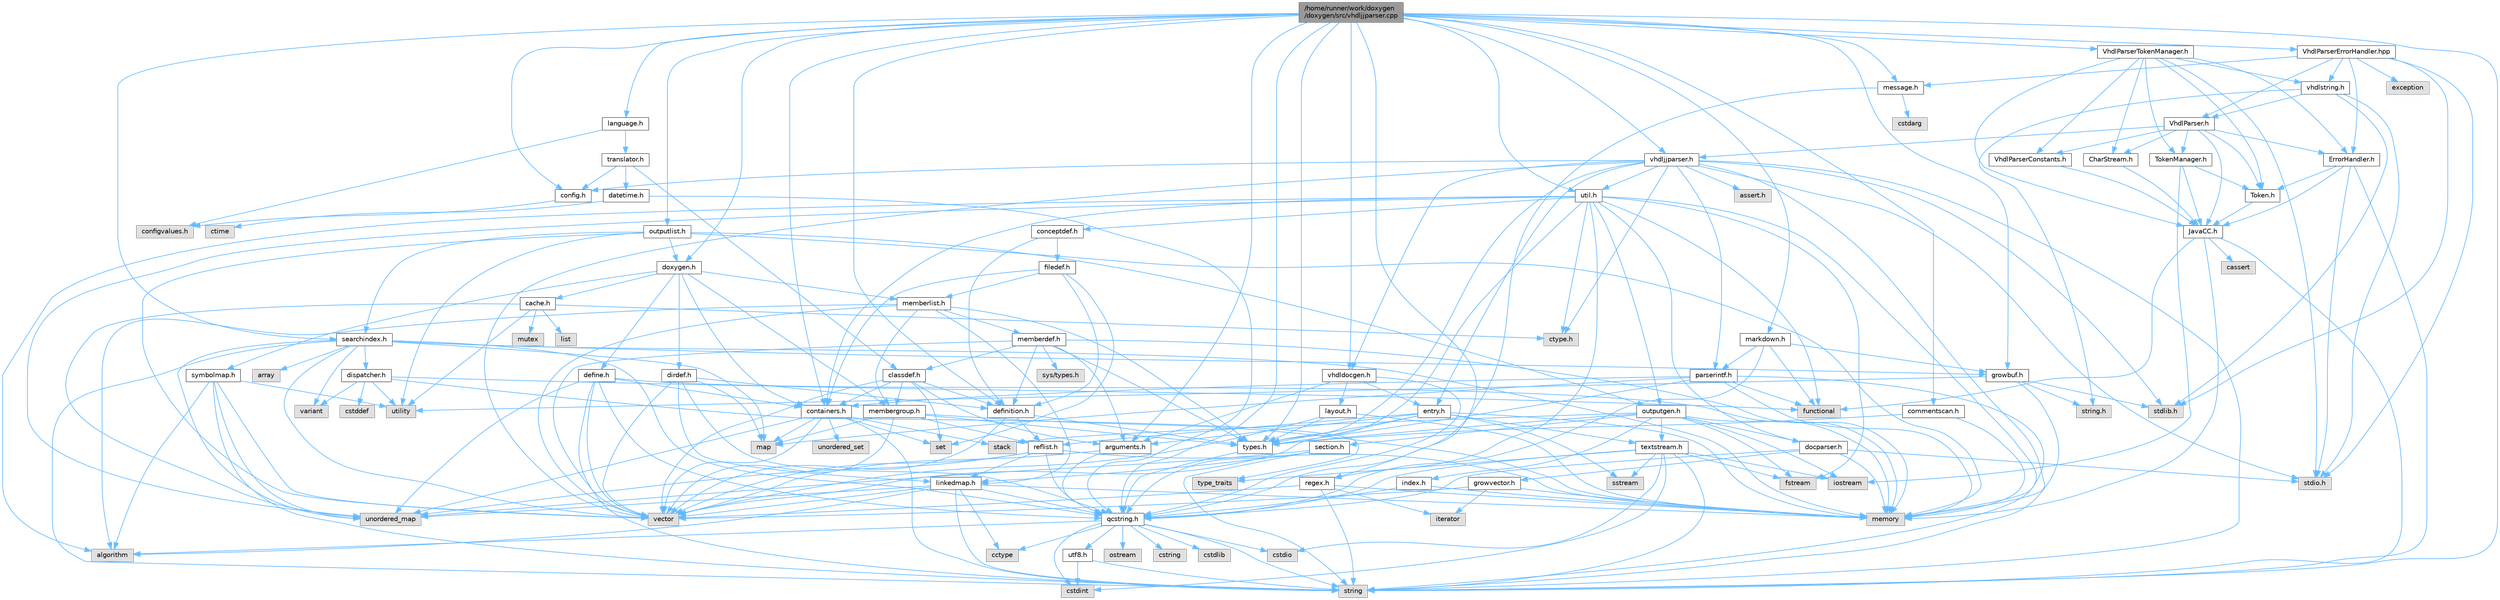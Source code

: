 digraph "/home/runner/work/doxygen/doxygen/src/vhdljjparser.cpp"
{
 // INTERACTIVE_SVG=YES
 // LATEX_PDF_SIZE
  bgcolor="transparent";
  edge [fontname=Helvetica,fontsize=10,labelfontname=Helvetica,labelfontsize=10];
  node [fontname=Helvetica,fontsize=10,shape=box,height=0.2,width=0.4];
  Node1 [label="/home/runner/work/doxygen\l/doxygen/src/vhdljjparser.cpp",height=0.2,width=0.4,color="gray40", fillcolor="grey60", style="filled", fontcolor="black",tooltip=" "];
  Node1 -> Node2 [color="steelblue1",style="solid"];
  Node2 [label="string",height=0.2,width=0.4,color="grey60", fillcolor="#E0E0E0", style="filled",tooltip=" "];
  Node1 -> Node3 [color="steelblue1",style="solid"];
  Node3 [label="qcstring.h",height=0.2,width=0.4,color="grey40", fillcolor="white", style="filled",URL="$d7/d5c/qcstring_8h.html",tooltip=" "];
  Node3 -> Node2 [color="steelblue1",style="solid"];
  Node3 -> Node4 [color="steelblue1",style="solid"];
  Node4 [label="algorithm",height=0.2,width=0.4,color="grey60", fillcolor="#E0E0E0", style="filled",tooltip=" "];
  Node3 -> Node5 [color="steelblue1",style="solid"];
  Node5 [label="cctype",height=0.2,width=0.4,color="grey60", fillcolor="#E0E0E0", style="filled",tooltip=" "];
  Node3 -> Node6 [color="steelblue1",style="solid"];
  Node6 [label="cstring",height=0.2,width=0.4,color="grey60", fillcolor="#E0E0E0", style="filled",tooltip=" "];
  Node3 -> Node7 [color="steelblue1",style="solid"];
  Node7 [label="cstdio",height=0.2,width=0.4,color="grey60", fillcolor="#E0E0E0", style="filled",tooltip=" "];
  Node3 -> Node8 [color="steelblue1",style="solid"];
  Node8 [label="cstdlib",height=0.2,width=0.4,color="grey60", fillcolor="#E0E0E0", style="filled",tooltip=" "];
  Node3 -> Node9 [color="steelblue1",style="solid"];
  Node9 [label="cstdint",height=0.2,width=0.4,color="grey60", fillcolor="#E0E0E0", style="filled",tooltip=" "];
  Node3 -> Node10 [color="steelblue1",style="solid"];
  Node10 [label="ostream",height=0.2,width=0.4,color="grey60", fillcolor="#E0E0E0", style="filled",tooltip=" "];
  Node3 -> Node11 [color="steelblue1",style="solid"];
  Node11 [label="utf8.h",height=0.2,width=0.4,color="grey40", fillcolor="white", style="filled",URL="$db/d7c/utf8_8h.html",tooltip="Various UTF8 related helper functions."];
  Node11 -> Node9 [color="steelblue1",style="solid"];
  Node11 -> Node2 [color="steelblue1",style="solid"];
  Node1 -> Node12 [color="steelblue1",style="solid"];
  Node12 [label="containers.h",height=0.2,width=0.4,color="grey40", fillcolor="white", style="filled",URL="$d5/d75/containers_8h.html",tooltip=" "];
  Node12 -> Node13 [color="steelblue1",style="solid"];
  Node13 [label="vector",height=0.2,width=0.4,color="grey60", fillcolor="#E0E0E0", style="filled",tooltip=" "];
  Node12 -> Node2 [color="steelblue1",style="solid"];
  Node12 -> Node14 [color="steelblue1",style="solid"];
  Node14 [label="set",height=0.2,width=0.4,color="grey60", fillcolor="#E0E0E0", style="filled",tooltip=" "];
  Node12 -> Node15 [color="steelblue1",style="solid"];
  Node15 [label="map",height=0.2,width=0.4,color="grey60", fillcolor="#E0E0E0", style="filled",tooltip=" "];
  Node12 -> Node16 [color="steelblue1",style="solid"];
  Node16 [label="unordered_set",height=0.2,width=0.4,color="grey60", fillcolor="#E0E0E0", style="filled",tooltip=" "];
  Node12 -> Node17 [color="steelblue1",style="solid"];
  Node17 [label="unordered_map",height=0.2,width=0.4,color="grey60", fillcolor="#E0E0E0", style="filled",tooltip=" "];
  Node12 -> Node18 [color="steelblue1",style="solid"];
  Node18 [label="stack",height=0.2,width=0.4,color="grey60", fillcolor="#E0E0E0", style="filled",tooltip=" "];
  Node1 -> Node19 [color="steelblue1",style="solid"];
  Node19 [label="vhdljjparser.h",height=0.2,width=0.4,color="grey40", fillcolor="white", style="filled",URL="$d2/d55/vhdljjparser_8h.html",tooltip=" "];
  Node19 -> Node13 [color="steelblue1",style="solid"];
  Node19 -> Node20 [color="steelblue1",style="solid"];
  Node20 [label="memory",height=0.2,width=0.4,color="grey60", fillcolor="#E0E0E0", style="filled",tooltip=" "];
  Node19 -> Node2 [color="steelblue1",style="solid"];
  Node19 -> Node21 [color="steelblue1",style="solid"];
  Node21 [label="parserintf.h",height=0.2,width=0.4,color="grey40", fillcolor="white", style="filled",URL="$da/d55/parserintf_8h.html",tooltip=" "];
  Node21 -> Node22 [color="steelblue1",style="solid"];
  Node22 [label="functional",height=0.2,width=0.4,color="grey60", fillcolor="#E0E0E0", style="filled",tooltip=" "];
  Node21 -> Node20 [color="steelblue1",style="solid"];
  Node21 -> Node15 [color="steelblue1",style="solid"];
  Node21 -> Node2 [color="steelblue1",style="solid"];
  Node21 -> Node23 [color="steelblue1",style="solid"];
  Node23 [label="types.h",height=0.2,width=0.4,color="grey40", fillcolor="white", style="filled",URL="$d9/d49/types_8h.html",tooltip="This file contains a number of basic enums and types."];
  Node23 -> Node3 [color="steelblue1",style="solid"];
  Node21 -> Node12 [color="steelblue1",style="solid"];
  Node19 -> Node24 [color="steelblue1",style="solid"];
  Node24 [label="stdio.h",height=0.2,width=0.4,color="grey60", fillcolor="#E0E0E0", style="filled",tooltip=" "];
  Node19 -> Node25 [color="steelblue1",style="solid"];
  Node25 [label="stdlib.h",height=0.2,width=0.4,color="grey60", fillcolor="#E0E0E0", style="filled",tooltip=" "];
  Node19 -> Node26 [color="steelblue1",style="solid"];
  Node26 [label="assert.h",height=0.2,width=0.4,color="grey60", fillcolor="#E0E0E0", style="filled",tooltip=" "];
  Node19 -> Node27 [color="steelblue1",style="solid"];
  Node27 [label="ctype.h",height=0.2,width=0.4,color="grey60", fillcolor="#E0E0E0", style="filled",tooltip=" "];
  Node19 -> Node23 [color="steelblue1",style="solid"];
  Node19 -> Node28 [color="steelblue1",style="solid"];
  Node28 [label="entry.h",height=0.2,width=0.4,color="grey40", fillcolor="white", style="filled",URL="$d1/dc6/entry_8h.html",tooltip=" "];
  Node28 -> Node13 [color="steelblue1",style="solid"];
  Node28 -> Node20 [color="steelblue1",style="solid"];
  Node28 -> Node29 [color="steelblue1",style="solid"];
  Node29 [label="sstream",height=0.2,width=0.4,color="grey60", fillcolor="#E0E0E0", style="filled",tooltip=" "];
  Node28 -> Node23 [color="steelblue1",style="solid"];
  Node28 -> Node30 [color="steelblue1",style="solid"];
  Node30 [label="arguments.h",height=0.2,width=0.4,color="grey40", fillcolor="white", style="filled",URL="$df/d9b/arguments_8h.html",tooltip=" "];
  Node30 -> Node13 [color="steelblue1",style="solid"];
  Node30 -> Node3 [color="steelblue1",style="solid"];
  Node28 -> Node31 [color="steelblue1",style="solid"];
  Node31 [label="reflist.h",height=0.2,width=0.4,color="grey40", fillcolor="white", style="filled",URL="$d1/d02/reflist_8h.html",tooltip=" "];
  Node31 -> Node13 [color="steelblue1",style="solid"];
  Node31 -> Node17 [color="steelblue1",style="solid"];
  Node31 -> Node20 [color="steelblue1",style="solid"];
  Node31 -> Node3 [color="steelblue1",style="solid"];
  Node31 -> Node32 [color="steelblue1",style="solid"];
  Node32 [label="linkedmap.h",height=0.2,width=0.4,color="grey40", fillcolor="white", style="filled",URL="$da/de1/linkedmap_8h.html",tooltip=" "];
  Node32 -> Node17 [color="steelblue1",style="solid"];
  Node32 -> Node13 [color="steelblue1",style="solid"];
  Node32 -> Node20 [color="steelblue1",style="solid"];
  Node32 -> Node2 [color="steelblue1",style="solid"];
  Node32 -> Node4 [color="steelblue1",style="solid"];
  Node32 -> Node5 [color="steelblue1",style="solid"];
  Node32 -> Node3 [color="steelblue1",style="solid"];
  Node28 -> Node33 [color="steelblue1",style="solid"];
  Node33 [label="textstream.h",height=0.2,width=0.4,color="grey40", fillcolor="white", style="filled",URL="$d4/d7d/textstream_8h.html",tooltip=" "];
  Node33 -> Node2 [color="steelblue1",style="solid"];
  Node33 -> Node34 [color="steelblue1",style="solid"];
  Node34 [label="iostream",height=0.2,width=0.4,color="grey60", fillcolor="#E0E0E0", style="filled",tooltip=" "];
  Node33 -> Node29 [color="steelblue1",style="solid"];
  Node33 -> Node9 [color="steelblue1",style="solid"];
  Node33 -> Node7 [color="steelblue1",style="solid"];
  Node33 -> Node35 [color="steelblue1",style="solid"];
  Node35 [label="fstream",height=0.2,width=0.4,color="grey60", fillcolor="#E0E0E0", style="filled",tooltip=" "];
  Node33 -> Node36 [color="steelblue1",style="solid"];
  Node36 [label="type_traits",height=0.2,width=0.4,color="grey60", fillcolor="#E0E0E0", style="filled",tooltip=" "];
  Node33 -> Node3 [color="steelblue1",style="solid"];
  Node19 -> Node37 [color="steelblue1",style="solid"];
  Node37 [label="vhdldocgen.h",height=0.2,width=0.4,color="grey40", fillcolor="white", style="filled",URL="$dd/dec/vhdldocgen_8h.html",tooltip=" "];
  Node37 -> Node3 [color="steelblue1",style="solid"];
  Node37 -> Node38 [color="steelblue1",style="solid"];
  Node38 [label="layout.h",height=0.2,width=0.4,color="grey40", fillcolor="white", style="filled",URL="$db/d51/layout_8h.html",tooltip=" "];
  Node38 -> Node20 [color="steelblue1",style="solid"];
  Node38 -> Node13 [color="steelblue1",style="solid"];
  Node38 -> Node23 [color="steelblue1",style="solid"];
  Node37 -> Node30 [color="steelblue1",style="solid"];
  Node37 -> Node28 [color="steelblue1",style="solid"];
  Node19 -> Node39 [color="steelblue1",style="solid"];
  Node39 [label="config.h",height=0.2,width=0.4,color="grey40", fillcolor="white", style="filled",URL="$db/d16/config_8h.html",tooltip=" "];
  Node39 -> Node40 [color="steelblue1",style="solid"];
  Node40 [label="configvalues.h",height=0.2,width=0.4,color="grey60", fillcolor="#E0E0E0", style="filled",tooltip=" "];
  Node19 -> Node41 [color="steelblue1",style="solid"];
  Node41 [label="util.h",height=0.2,width=0.4,color="grey40", fillcolor="white", style="filled",URL="$d8/d3c/util_8h.html",tooltip="A bunch of utility functions."];
  Node41 -> Node20 [color="steelblue1",style="solid"];
  Node41 -> Node17 [color="steelblue1",style="solid"];
  Node41 -> Node4 [color="steelblue1",style="solid"];
  Node41 -> Node22 [color="steelblue1",style="solid"];
  Node41 -> Node35 [color="steelblue1",style="solid"];
  Node41 -> Node27 [color="steelblue1",style="solid"];
  Node41 -> Node23 [color="steelblue1",style="solid"];
  Node41 -> Node42 [color="steelblue1",style="solid"];
  Node42 [label="docparser.h",height=0.2,width=0.4,color="grey40", fillcolor="white", style="filled",URL="$de/d9c/docparser_8h.html",tooltip=" "];
  Node42 -> Node24 [color="steelblue1",style="solid"];
  Node42 -> Node20 [color="steelblue1",style="solid"];
  Node42 -> Node3 [color="steelblue1",style="solid"];
  Node42 -> Node43 [color="steelblue1",style="solid"];
  Node43 [label="growvector.h",height=0.2,width=0.4,color="grey40", fillcolor="white", style="filled",URL="$d7/d50/growvector_8h.html",tooltip=" "];
  Node43 -> Node13 [color="steelblue1",style="solid"];
  Node43 -> Node20 [color="steelblue1",style="solid"];
  Node43 -> Node44 [color="steelblue1",style="solid"];
  Node44 [label="iterator",height=0.2,width=0.4,color="grey60", fillcolor="#E0E0E0", style="filled",tooltip=" "];
  Node41 -> Node12 [color="steelblue1",style="solid"];
  Node41 -> Node45 [color="steelblue1",style="solid"];
  Node45 [label="outputgen.h",height=0.2,width=0.4,color="grey40", fillcolor="white", style="filled",URL="$df/d06/outputgen_8h.html",tooltip=" "];
  Node45 -> Node20 [color="steelblue1",style="solid"];
  Node45 -> Node18 [color="steelblue1",style="solid"];
  Node45 -> Node34 [color="steelblue1",style="solid"];
  Node45 -> Node35 [color="steelblue1",style="solid"];
  Node45 -> Node23 [color="steelblue1",style="solid"];
  Node45 -> Node46 [color="steelblue1",style="solid"];
  Node46 [label="index.h",height=0.2,width=0.4,color="grey40", fillcolor="white", style="filled",URL="$d1/db5/index_8h.html",tooltip=" "];
  Node46 -> Node20 [color="steelblue1",style="solid"];
  Node46 -> Node3 [color="steelblue1",style="solid"];
  Node45 -> Node47 [color="steelblue1",style="solid"];
  Node47 [label="section.h",height=0.2,width=0.4,color="grey40", fillcolor="white", style="filled",URL="$d1/d2a/section_8h.html",tooltip=" "];
  Node47 -> Node2 [color="steelblue1",style="solid"];
  Node47 -> Node17 [color="steelblue1",style="solid"];
  Node47 -> Node3 [color="steelblue1",style="solid"];
  Node47 -> Node32 [color="steelblue1",style="solid"];
  Node45 -> Node33 [color="steelblue1",style="solid"];
  Node45 -> Node42 [color="steelblue1",style="solid"];
  Node41 -> Node48 [color="steelblue1",style="solid"];
  Node48 [label="regex.h",height=0.2,width=0.4,color="grey40", fillcolor="white", style="filled",URL="$d1/d21/regex_8h.html",tooltip=" "];
  Node48 -> Node20 [color="steelblue1",style="solid"];
  Node48 -> Node2 [color="steelblue1",style="solid"];
  Node48 -> Node13 [color="steelblue1",style="solid"];
  Node48 -> Node44 [color="steelblue1",style="solid"];
  Node41 -> Node49 [color="steelblue1",style="solid"];
  Node49 [label="conceptdef.h",height=0.2,width=0.4,color="grey40", fillcolor="white", style="filled",URL="$da/df1/conceptdef_8h.html",tooltip=" "];
  Node49 -> Node50 [color="steelblue1",style="solid"];
  Node50 [label="definition.h",height=0.2,width=0.4,color="grey40", fillcolor="white", style="filled",URL="$df/da1/definition_8h.html",tooltip=" "];
  Node50 -> Node13 [color="steelblue1",style="solid"];
  Node50 -> Node23 [color="steelblue1",style="solid"];
  Node50 -> Node31 [color="steelblue1",style="solid"];
  Node49 -> Node51 [color="steelblue1",style="solid"];
  Node51 [label="filedef.h",height=0.2,width=0.4,color="grey40", fillcolor="white", style="filled",URL="$d4/d3a/filedef_8h.html",tooltip=" "];
  Node51 -> Node14 [color="steelblue1",style="solid"];
  Node51 -> Node50 [color="steelblue1",style="solid"];
  Node51 -> Node52 [color="steelblue1",style="solid"];
  Node52 [label="memberlist.h",height=0.2,width=0.4,color="grey40", fillcolor="white", style="filled",URL="$dd/d78/memberlist_8h.html",tooltip=" "];
  Node52 -> Node13 [color="steelblue1",style="solid"];
  Node52 -> Node4 [color="steelblue1",style="solid"];
  Node52 -> Node53 [color="steelblue1",style="solid"];
  Node53 [label="memberdef.h",height=0.2,width=0.4,color="grey40", fillcolor="white", style="filled",URL="$d4/d46/memberdef_8h.html",tooltip=" "];
  Node53 -> Node13 [color="steelblue1",style="solid"];
  Node53 -> Node20 [color="steelblue1",style="solid"];
  Node53 -> Node54 [color="steelblue1",style="solid"];
  Node54 [label="sys/types.h",height=0.2,width=0.4,color="grey60", fillcolor="#E0E0E0", style="filled",tooltip=" "];
  Node53 -> Node23 [color="steelblue1",style="solid"];
  Node53 -> Node50 [color="steelblue1",style="solid"];
  Node53 -> Node30 [color="steelblue1",style="solid"];
  Node53 -> Node55 [color="steelblue1",style="solid"];
  Node55 [label="classdef.h",height=0.2,width=0.4,color="grey40", fillcolor="white", style="filled",URL="$d1/da6/classdef_8h.html",tooltip=" "];
  Node55 -> Node13 [color="steelblue1",style="solid"];
  Node55 -> Node14 [color="steelblue1",style="solid"];
  Node55 -> Node12 [color="steelblue1",style="solid"];
  Node55 -> Node50 [color="steelblue1",style="solid"];
  Node55 -> Node30 [color="steelblue1",style="solid"];
  Node55 -> Node56 [color="steelblue1",style="solid"];
  Node56 [label="membergroup.h",height=0.2,width=0.4,color="grey40", fillcolor="white", style="filled",URL="$d9/d11/membergroup_8h.html",tooltip=" "];
  Node56 -> Node13 [color="steelblue1",style="solid"];
  Node56 -> Node15 [color="steelblue1",style="solid"];
  Node56 -> Node20 [color="steelblue1",style="solid"];
  Node56 -> Node23 [color="steelblue1",style="solid"];
  Node56 -> Node31 [color="steelblue1",style="solid"];
  Node52 -> Node32 [color="steelblue1",style="solid"];
  Node52 -> Node23 [color="steelblue1",style="solid"];
  Node52 -> Node56 [color="steelblue1",style="solid"];
  Node51 -> Node12 [color="steelblue1",style="solid"];
  Node1 -> Node37 [color="steelblue1",style="solid"];
  Node1 -> Node57 [color="steelblue1",style="solid"];
  Node57 [label="message.h",height=0.2,width=0.4,color="grey40", fillcolor="white", style="filled",URL="$d2/d0d/message_8h.html",tooltip=" "];
  Node57 -> Node58 [color="steelblue1",style="solid"];
  Node58 [label="cstdarg",height=0.2,width=0.4,color="grey60", fillcolor="#E0E0E0", style="filled",tooltip=" "];
  Node57 -> Node3 [color="steelblue1",style="solid"];
  Node1 -> Node39 [color="steelblue1",style="solid"];
  Node1 -> Node59 [color="steelblue1",style="solid"];
  Node59 [label="doxygen.h",height=0.2,width=0.4,color="grey40", fillcolor="white", style="filled",URL="$d1/da1/doxygen_8h.html",tooltip=" "];
  Node59 -> Node12 [color="steelblue1",style="solid"];
  Node59 -> Node56 [color="steelblue1",style="solid"];
  Node59 -> Node60 [color="steelblue1",style="solid"];
  Node60 [label="dirdef.h",height=0.2,width=0.4,color="grey40", fillcolor="white", style="filled",URL="$d6/d15/dirdef_8h.html",tooltip=" "];
  Node60 -> Node13 [color="steelblue1",style="solid"];
  Node60 -> Node15 [color="steelblue1",style="solid"];
  Node60 -> Node3 [color="steelblue1",style="solid"];
  Node60 -> Node32 [color="steelblue1",style="solid"];
  Node60 -> Node50 [color="steelblue1",style="solid"];
  Node59 -> Node52 [color="steelblue1",style="solid"];
  Node59 -> Node61 [color="steelblue1",style="solid"];
  Node61 [label="define.h",height=0.2,width=0.4,color="grey40", fillcolor="white", style="filled",URL="$df/d67/define_8h.html",tooltip=" "];
  Node61 -> Node13 [color="steelblue1",style="solid"];
  Node61 -> Node20 [color="steelblue1",style="solid"];
  Node61 -> Node2 [color="steelblue1",style="solid"];
  Node61 -> Node17 [color="steelblue1",style="solid"];
  Node61 -> Node3 [color="steelblue1",style="solid"];
  Node61 -> Node12 [color="steelblue1",style="solid"];
  Node59 -> Node62 [color="steelblue1",style="solid"];
  Node62 [label="cache.h",height=0.2,width=0.4,color="grey40", fillcolor="white", style="filled",URL="$d3/d26/cache_8h.html",tooltip=" "];
  Node62 -> Node63 [color="steelblue1",style="solid"];
  Node63 [label="list",height=0.2,width=0.4,color="grey60", fillcolor="#E0E0E0", style="filled",tooltip=" "];
  Node62 -> Node17 [color="steelblue1",style="solid"];
  Node62 -> Node64 [color="steelblue1",style="solid"];
  Node64 [label="mutex",height=0.2,width=0.4,color="grey60", fillcolor="#E0E0E0", style="filled",tooltip=" "];
  Node62 -> Node65 [color="steelblue1",style="solid"];
  Node65 [label="utility",height=0.2,width=0.4,color="grey60", fillcolor="#E0E0E0", style="filled",tooltip=" "];
  Node62 -> Node27 [color="steelblue1",style="solid"];
  Node59 -> Node66 [color="steelblue1",style="solid"];
  Node66 [label="symbolmap.h",height=0.2,width=0.4,color="grey40", fillcolor="white", style="filled",URL="$d7/ddd/symbolmap_8h.html",tooltip=" "];
  Node66 -> Node4 [color="steelblue1",style="solid"];
  Node66 -> Node17 [color="steelblue1",style="solid"];
  Node66 -> Node13 [color="steelblue1",style="solid"];
  Node66 -> Node2 [color="steelblue1",style="solid"];
  Node66 -> Node65 [color="steelblue1",style="solid"];
  Node1 -> Node41 [color="steelblue1",style="solid"];
  Node1 -> Node67 [color="steelblue1",style="solid"];
  Node67 [label="language.h",height=0.2,width=0.4,color="grey40", fillcolor="white", style="filled",URL="$d8/dce/language_8h.html",tooltip=" "];
  Node67 -> Node68 [color="steelblue1",style="solid"];
  Node68 [label="translator.h",height=0.2,width=0.4,color="grey40", fillcolor="white", style="filled",URL="$d9/df1/translator_8h.html",tooltip=" "];
  Node68 -> Node55 [color="steelblue1",style="solid"];
  Node68 -> Node39 [color="steelblue1",style="solid"];
  Node68 -> Node69 [color="steelblue1",style="solid"];
  Node69 [label="datetime.h",height=0.2,width=0.4,color="grey40", fillcolor="white", style="filled",URL="$de/d1b/datetime_8h.html",tooltip=" "];
  Node69 -> Node70 [color="steelblue1",style="solid"];
  Node70 [label="ctime",height=0.2,width=0.4,color="grey60", fillcolor="#E0E0E0", style="filled",tooltip=" "];
  Node69 -> Node3 [color="steelblue1",style="solid"];
  Node67 -> Node40 [color="steelblue1",style="solid"];
  Node1 -> Node71 [color="steelblue1",style="solid"];
  Node71 [label="commentscan.h",height=0.2,width=0.4,color="grey40", fillcolor="white", style="filled",URL="$db/d0d/commentscan_8h.html",tooltip="Interface for the comment block scanner."];
  Node71 -> Node20 [color="steelblue1",style="solid"];
  Node71 -> Node23 [color="steelblue1",style="solid"];
  Node1 -> Node50 [color="steelblue1",style="solid"];
  Node1 -> Node72 [color="steelblue1",style="solid"];
  Node72 [label="searchindex.h",height=0.2,width=0.4,color="grey40", fillcolor="white", style="filled",URL="$de/d07/searchindex_8h.html",tooltip="Web server based search engine."];
  Node72 -> Node20 [color="steelblue1",style="solid"];
  Node72 -> Node13 [color="steelblue1",style="solid"];
  Node72 -> Node15 [color="steelblue1",style="solid"];
  Node72 -> Node17 [color="steelblue1",style="solid"];
  Node72 -> Node2 [color="steelblue1",style="solid"];
  Node72 -> Node73 [color="steelblue1",style="solid"];
  Node73 [label="array",height=0.2,width=0.4,color="grey60", fillcolor="#E0E0E0", style="filled",tooltip=" "];
  Node72 -> Node74 [color="steelblue1",style="solid"];
  Node74 [label="variant",height=0.2,width=0.4,color="grey60", fillcolor="#E0E0E0", style="filled",tooltip=" "];
  Node72 -> Node3 [color="steelblue1",style="solid"];
  Node72 -> Node75 [color="steelblue1",style="solid"];
  Node75 [label="growbuf.h",height=0.2,width=0.4,color="grey40", fillcolor="white", style="filled",URL="$dd/d72/growbuf_8h.html",tooltip=" "];
  Node75 -> Node65 [color="steelblue1",style="solid"];
  Node75 -> Node25 [color="steelblue1",style="solid"];
  Node75 -> Node76 [color="steelblue1",style="solid"];
  Node76 [label="string.h",height=0.2,width=0.4,color="grey60", fillcolor="#E0E0E0", style="filled",tooltip=" "];
  Node75 -> Node2 [color="steelblue1",style="solid"];
  Node72 -> Node77 [color="steelblue1",style="solid"];
  Node77 [label="dispatcher.h",height=0.2,width=0.4,color="grey40", fillcolor="white", style="filled",URL="$da/d73/dispatcher_8h.html",tooltip=" "];
  Node77 -> Node78 [color="steelblue1",style="solid"];
  Node78 [label="cstddef",height=0.2,width=0.4,color="grey60", fillcolor="#E0E0E0", style="filled",tooltip=" "];
  Node77 -> Node65 [color="steelblue1",style="solid"];
  Node77 -> Node22 [color="steelblue1",style="solid"];
  Node77 -> Node74 [color="steelblue1",style="solid"];
  Node77 -> Node36 [color="steelblue1",style="solid"];
  Node1 -> Node79 [color="steelblue1",style="solid"];
  Node79 [label="outputlist.h",height=0.2,width=0.4,color="grey40", fillcolor="white", style="filled",URL="$d2/db9/outputlist_8h.html",tooltip=" "];
  Node79 -> Node65 [color="steelblue1",style="solid"];
  Node79 -> Node13 [color="steelblue1",style="solid"];
  Node79 -> Node20 [color="steelblue1",style="solid"];
  Node79 -> Node45 [color="steelblue1",style="solid"];
  Node79 -> Node72 [color="steelblue1",style="solid"];
  Node79 -> Node59 [color="steelblue1",style="solid"];
  Node1 -> Node30 [color="steelblue1",style="solid"];
  Node1 -> Node23 [color="steelblue1",style="solid"];
  Node1 -> Node75 [color="steelblue1",style="solid"];
  Node1 -> Node80 [color="steelblue1",style="solid"];
  Node80 [label="markdown.h",height=0.2,width=0.4,color="grey40", fillcolor="white", style="filled",URL="$d2/d0c/markdown_8h.html",tooltip=" "];
  Node80 -> Node22 [color="steelblue1",style="solid"];
  Node80 -> Node3 [color="steelblue1",style="solid"];
  Node80 -> Node21 [color="steelblue1",style="solid"];
  Node80 -> Node75 [color="steelblue1",style="solid"];
  Node1 -> Node81 [color="steelblue1",style="solid"];
  Node81 [label="VhdlParserTokenManager.h",height=0.2,width=0.4,color="grey40", fillcolor="white", style="filled",URL="$d7/dad/_vhdl_parser_token_manager_8h.html",tooltip=" "];
  Node81 -> Node24 [color="steelblue1",style="solid"];
  Node81 -> Node82 [color="steelblue1",style="solid"];
  Node82 [label="JavaCC.h",height=0.2,width=0.4,color="grey40", fillcolor="white", style="filled",URL="$d1/d2f/_java_c_c_8h.html",tooltip=" "];
  Node82 -> Node2 [color="steelblue1",style="solid"];
  Node82 -> Node20 [color="steelblue1",style="solid"];
  Node82 -> Node83 [color="steelblue1",style="solid"];
  Node83 [label="cassert",height=0.2,width=0.4,color="grey60", fillcolor="#E0E0E0", style="filled",tooltip=" "];
  Node82 -> Node22 [color="steelblue1",style="solid"];
  Node81 -> Node84 [color="steelblue1",style="solid"];
  Node84 [label="CharStream.h",height=0.2,width=0.4,color="grey40", fillcolor="white", style="filled",URL="$df/ddf/_char_stream_8h.html",tooltip=" "];
  Node84 -> Node82 [color="steelblue1",style="solid"];
  Node81 -> Node85 [color="steelblue1",style="solid"];
  Node85 [label="Token.h",height=0.2,width=0.4,color="grey40", fillcolor="white", style="filled",URL="$dd/dcd/_token_8h.html",tooltip=" "];
  Node85 -> Node82 [color="steelblue1",style="solid"];
  Node81 -> Node86 [color="steelblue1",style="solid"];
  Node86 [label="ErrorHandler.h",height=0.2,width=0.4,color="grey40", fillcolor="white", style="filled",URL="$d3/dd5/_error_handler_8h.html",tooltip=" "];
  Node86 -> Node24 [color="steelblue1",style="solid"];
  Node86 -> Node2 [color="steelblue1",style="solid"];
  Node86 -> Node82 [color="steelblue1",style="solid"];
  Node86 -> Node85 [color="steelblue1",style="solid"];
  Node81 -> Node87 [color="steelblue1",style="solid"];
  Node87 [label="TokenManager.h",height=0.2,width=0.4,color="grey40", fillcolor="white", style="filled",URL="$d4/df9/_token_manager_8h.html",tooltip=" "];
  Node87 -> Node34 [color="steelblue1",style="solid"];
  Node87 -> Node82 [color="steelblue1",style="solid"];
  Node87 -> Node85 [color="steelblue1",style="solid"];
  Node81 -> Node88 [color="steelblue1",style="solid"];
  Node88 [label="VhdlParserConstants.h",height=0.2,width=0.4,color="grey40", fillcolor="white", style="filled",URL="$dc/d21/_vhdl_parser_constants_8h.html",tooltip=" "];
  Node88 -> Node82 [color="steelblue1",style="solid"];
  Node81 -> Node89 [color="steelblue1",style="solid"];
  Node89 [label="vhdlstring.h",height=0.2,width=0.4,color="grey40", fillcolor="white", style="filled",URL="$d9/d48/vhdlstring_8h.html",tooltip=" "];
  Node89 -> Node24 [color="steelblue1",style="solid"];
  Node89 -> Node25 [color="steelblue1",style="solid"];
  Node89 -> Node76 [color="steelblue1",style="solid"];
  Node89 -> Node90 [color="steelblue1",style="solid"];
  Node90 [label="VhdlParser.h",height=0.2,width=0.4,color="grey40", fillcolor="white", style="filled",URL="$d5/df9/_vhdl_parser_8h.html",tooltip=" "];
  Node90 -> Node82 [color="steelblue1",style="solid"];
  Node90 -> Node84 [color="steelblue1",style="solid"];
  Node90 -> Node85 [color="steelblue1",style="solid"];
  Node90 -> Node87 [color="steelblue1",style="solid"];
  Node90 -> Node19 [color="steelblue1",style="solid"];
  Node90 -> Node88 [color="steelblue1",style="solid"];
  Node90 -> Node86 [color="steelblue1",style="solid"];
  Node1 -> Node91 [color="steelblue1",style="solid"];
  Node91 [label="VhdlParserErrorHandler.hpp",height=0.2,width=0.4,color="grey40", fillcolor="white", style="filled",URL="$d2/dc3/_vhdl_parser_error_handler_8hpp.html",tooltip=" "];
  Node91 -> Node24 [color="steelblue1",style="solid"];
  Node91 -> Node25 [color="steelblue1",style="solid"];
  Node91 -> Node92 [color="steelblue1",style="solid"];
  Node92 [label="exception",height=0.2,width=0.4,color="grey60", fillcolor="#E0E0E0", style="filled",tooltip=" "];
  Node91 -> Node90 [color="steelblue1",style="solid"];
  Node91 -> Node86 [color="steelblue1",style="solid"];
  Node91 -> Node89 [color="steelblue1",style="solid"];
  Node91 -> Node57 [color="steelblue1",style="solid"];
  Node1 -> Node48 [color="steelblue1",style="solid"];
}
